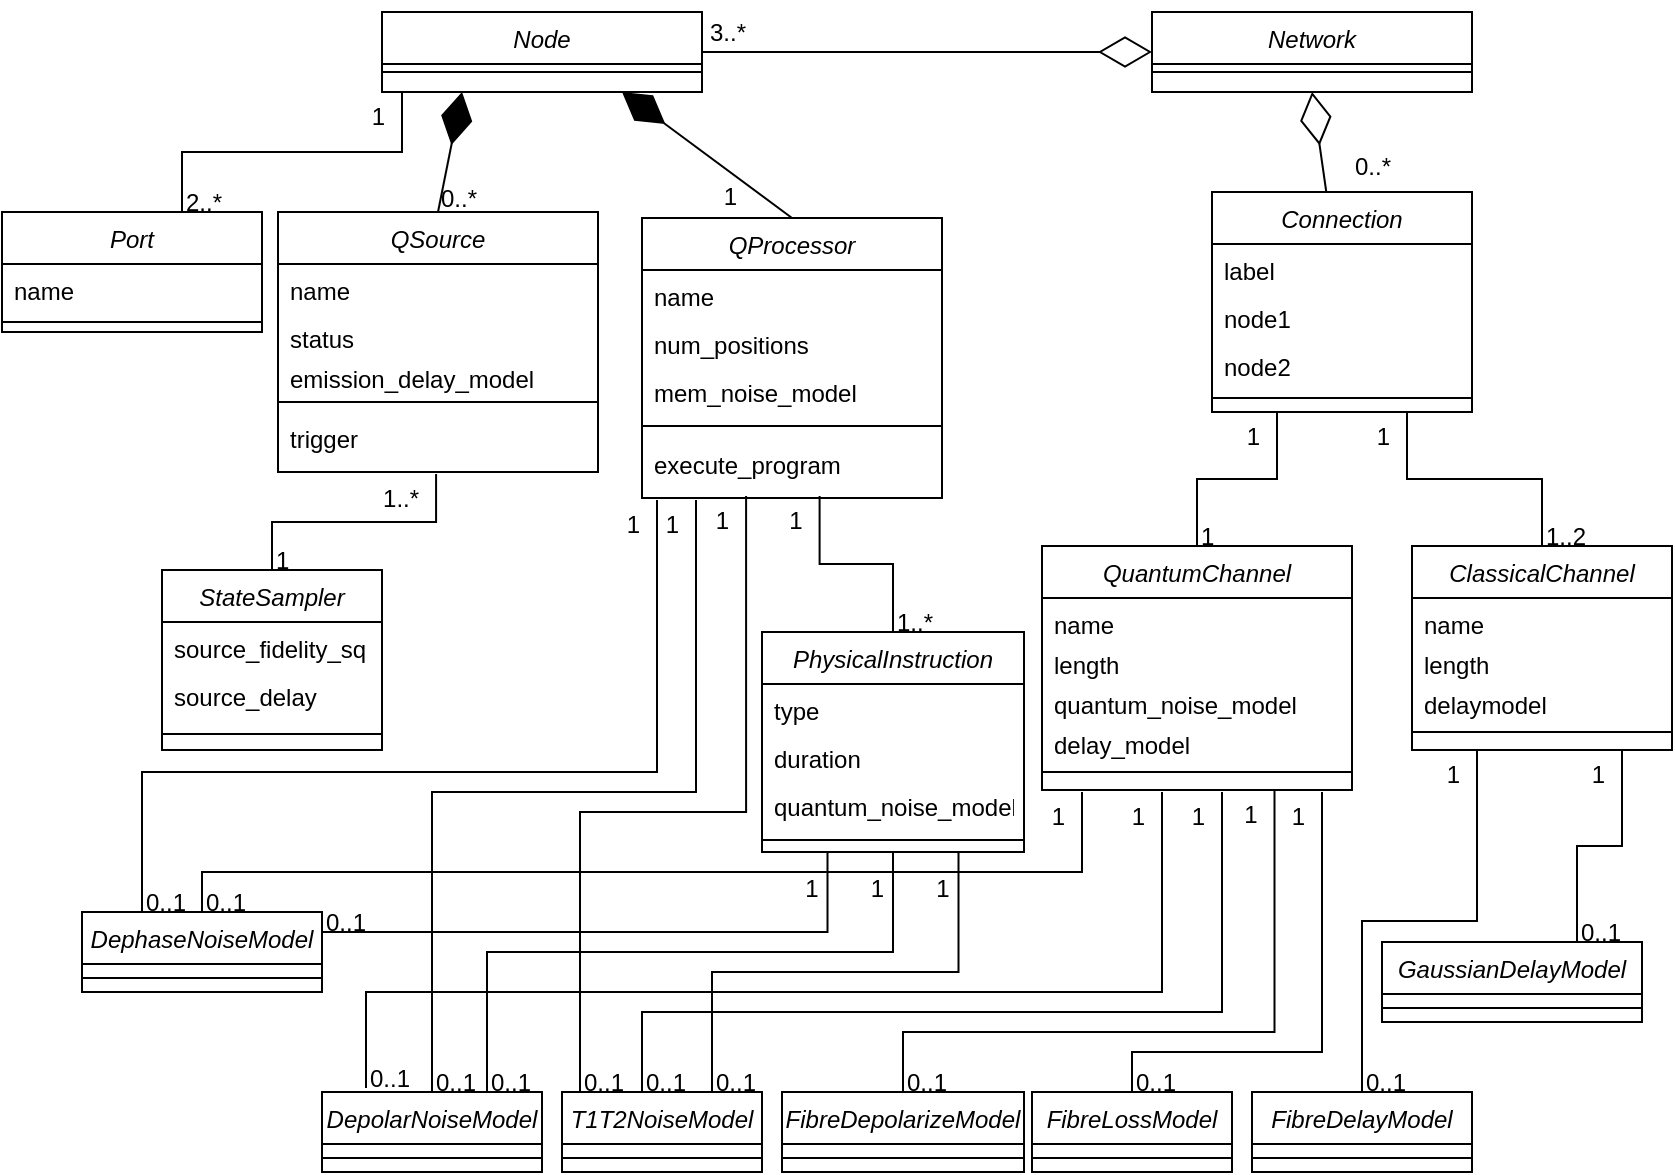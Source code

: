 <mxfile version="24.2.5" type="device">
  <diagram id="C5RBs43oDa-KdzZeNtuy" name="Page-1">
    <mxGraphModel dx="1605" dy="481" grid="1" gridSize="10" guides="1" tooltips="1" connect="1" arrows="1" fold="1" page="1" pageScale="1" pageWidth="827" pageHeight="1169" math="0" shadow="0">
      <root>
        <mxCell id="WIyWlLk6GJQsqaUBKTNV-0" />
        <mxCell id="WIyWlLk6GJQsqaUBKTNV-1" parent="WIyWlLk6GJQsqaUBKTNV-0" />
        <mxCell id="4UrJrqEXT7uLGCO6xylo-0" value="Network" style="swimlane;fontStyle=2;align=center;verticalAlign=top;childLayout=stackLayout;horizontal=1;startSize=26;horizontalStack=0;resizeParent=1;resizeLast=0;collapsible=1;marginBottom=0;rounded=0;shadow=0;strokeWidth=1;" parent="WIyWlLk6GJQsqaUBKTNV-1" vertex="1">
          <mxGeometry x="565" y="80" width="160" height="40" as="geometry">
            <mxRectangle x="230" y="140" width="160" height="26" as="alternateBounds" />
          </mxGeometry>
        </mxCell>
        <mxCell id="4UrJrqEXT7uLGCO6xylo-4" value="" style="line;html=1;strokeWidth=1;align=left;verticalAlign=middle;spacingTop=-1;spacingLeft=3;spacingRight=3;rotatable=0;labelPosition=right;points=[];portConstraint=eastwest;" parent="4UrJrqEXT7uLGCO6xylo-0" vertex="1">
          <mxGeometry y="26" width="160" height="8" as="geometry" />
        </mxCell>
        <mxCell id="4UrJrqEXT7uLGCO6xylo-6" value="Node" style="swimlane;fontStyle=2;align=center;verticalAlign=top;childLayout=stackLayout;horizontal=1;startSize=26;horizontalStack=0;resizeParent=1;resizeLast=0;collapsible=1;marginBottom=0;rounded=0;shadow=0;strokeWidth=1;" parent="WIyWlLk6GJQsqaUBKTNV-1" vertex="1">
          <mxGeometry x="180" y="80" width="160" height="40" as="geometry">
            <mxRectangle x="230" y="140" width="160" height="26" as="alternateBounds" />
          </mxGeometry>
        </mxCell>
        <mxCell id="4UrJrqEXT7uLGCO6xylo-7" value="" style="line;html=1;strokeWidth=1;align=left;verticalAlign=middle;spacingTop=-1;spacingLeft=3;spacingRight=3;rotatable=0;labelPosition=right;points=[];portConstraint=eastwest;" parent="4UrJrqEXT7uLGCO6xylo-6" vertex="1">
          <mxGeometry y="26" width="160" height="8" as="geometry" />
        </mxCell>
        <mxCell id="4UrJrqEXT7uLGCO6xylo-9" value="" style="endArrow=diamondThin;endFill=0;endSize=24;html=1;rounded=0;entryX=0;entryY=0.5;entryDx=0;entryDy=0;exitX=1;exitY=0.5;exitDx=0;exitDy=0;" parent="WIyWlLk6GJQsqaUBKTNV-1" source="4UrJrqEXT7uLGCO6xylo-6" target="4UrJrqEXT7uLGCO6xylo-0" edge="1">
          <mxGeometry width="160" relative="1" as="geometry">
            <mxPoint x="320" y="140" as="sourcePoint" />
            <mxPoint x="480" y="140" as="targetPoint" />
          </mxGeometry>
        </mxCell>
        <mxCell id="4UrJrqEXT7uLGCO6xylo-11" value="QSource" style="swimlane;fontStyle=2;align=center;verticalAlign=top;childLayout=stackLayout;horizontal=1;startSize=26;horizontalStack=0;resizeParent=1;resizeLast=0;collapsible=1;marginBottom=0;rounded=0;shadow=0;strokeWidth=1;" parent="WIyWlLk6GJQsqaUBKTNV-1" vertex="1">
          <mxGeometry x="128" y="180" width="160" height="130" as="geometry">
            <mxRectangle x="230" y="140" width="160" height="26" as="alternateBounds" />
          </mxGeometry>
        </mxCell>
        <mxCell id="4UrJrqEXT7uLGCO6xylo-45" value="name" style="text;align=left;verticalAlign=top;spacingLeft=4;spacingRight=4;overflow=hidden;rotatable=0;points=[[0,0.5],[1,0.5]];portConstraint=eastwest;" parent="4UrJrqEXT7uLGCO6xylo-11" vertex="1">
          <mxGeometry y="26" width="160" height="24" as="geometry" />
        </mxCell>
        <mxCell id="eK2f0mzsQCClxwwo3MAG-6" value="status" style="text;align=left;verticalAlign=top;spacingLeft=4;spacingRight=4;overflow=hidden;rotatable=0;points=[[0,0.5],[1,0.5]];portConstraint=eastwest;" vertex="1" parent="4UrJrqEXT7uLGCO6xylo-11">
          <mxGeometry y="50" width="160" height="20" as="geometry" />
        </mxCell>
        <mxCell id="eK2f0mzsQCClxwwo3MAG-5" value="emission_delay_model" style="text;align=left;verticalAlign=top;spacingLeft=4;spacingRight=4;overflow=hidden;rotatable=0;points=[[0,0.5],[1,0.5]];portConstraint=eastwest;" vertex="1" parent="4UrJrqEXT7uLGCO6xylo-11">
          <mxGeometry y="70" width="160" height="20" as="geometry" />
        </mxCell>
        <mxCell id="4UrJrqEXT7uLGCO6xylo-12" value="" style="line;html=1;strokeWidth=1;align=left;verticalAlign=middle;spacingTop=-1;spacingLeft=3;spacingRight=3;rotatable=0;labelPosition=right;points=[];portConstraint=eastwest;" parent="4UrJrqEXT7uLGCO6xylo-11" vertex="1">
          <mxGeometry y="90" width="160" height="10" as="geometry" />
        </mxCell>
        <mxCell id="eK2f0mzsQCClxwwo3MAG-7" value="trigger" style="text;align=left;verticalAlign=top;spacingLeft=4;spacingRight=4;overflow=hidden;rotatable=0;points=[[0,0.5],[1,0.5]];portConstraint=eastwest;" vertex="1" parent="4UrJrqEXT7uLGCO6xylo-11">
          <mxGeometry y="100" width="160" height="30" as="geometry" />
        </mxCell>
        <mxCell id="4UrJrqEXT7uLGCO6xylo-13" value="QProcessor" style="swimlane;fontStyle=2;align=center;verticalAlign=top;childLayout=stackLayout;horizontal=1;startSize=26;horizontalStack=0;resizeParent=1;resizeLast=0;collapsible=1;marginBottom=0;rounded=0;shadow=0;strokeWidth=1;" parent="WIyWlLk6GJQsqaUBKTNV-1" vertex="1">
          <mxGeometry x="310" y="183" width="150" height="140" as="geometry">
            <mxRectangle x="230" y="140" width="160" height="26" as="alternateBounds" />
          </mxGeometry>
        </mxCell>
        <mxCell id="4UrJrqEXT7uLGCO6xylo-17" value="name" style="text;align=left;verticalAlign=top;spacingLeft=4;spacingRight=4;overflow=hidden;rotatable=0;points=[[0,0.5],[1,0.5]];portConstraint=eastwest;" parent="4UrJrqEXT7uLGCO6xylo-13" vertex="1">
          <mxGeometry y="26" width="150" height="24" as="geometry" />
        </mxCell>
        <mxCell id="4UrJrqEXT7uLGCO6xylo-31" value="num_positions" style="text;align=left;verticalAlign=top;spacingLeft=4;spacingRight=4;overflow=hidden;rotatable=0;points=[[0,0.5],[1,0.5]];portConstraint=eastwest;" parent="4UrJrqEXT7uLGCO6xylo-13" vertex="1">
          <mxGeometry y="50" width="150" height="24" as="geometry" />
        </mxCell>
        <mxCell id="4UrJrqEXT7uLGCO6xylo-33" value="mem_noise_model" style="text;align=left;verticalAlign=top;spacingLeft=4;spacingRight=4;overflow=hidden;rotatable=0;points=[[0,0.5],[1,0.5]];portConstraint=eastwest;" parent="4UrJrqEXT7uLGCO6xylo-13" vertex="1">
          <mxGeometry y="74" width="150" height="24" as="geometry" />
        </mxCell>
        <mxCell id="4UrJrqEXT7uLGCO6xylo-14" value="" style="line;html=1;strokeWidth=1;align=left;verticalAlign=middle;spacingTop=-1;spacingLeft=3;spacingRight=3;rotatable=0;labelPosition=right;points=[];portConstraint=eastwest;" parent="4UrJrqEXT7uLGCO6xylo-13" vertex="1">
          <mxGeometry y="98" width="150" height="12" as="geometry" />
        </mxCell>
        <mxCell id="eK2f0mzsQCClxwwo3MAG-11" value="execute_program" style="text;align=left;verticalAlign=top;spacingLeft=4;spacingRight=4;overflow=hidden;rotatable=0;points=[[0,0.5],[1,0.5]];portConstraint=eastwest;" vertex="1" parent="4UrJrqEXT7uLGCO6xylo-13">
          <mxGeometry y="110" width="150" height="30" as="geometry" />
        </mxCell>
        <mxCell id="4UrJrqEXT7uLGCO6xylo-15" value="" style="endArrow=diamondThin;endFill=1;endSize=24;html=1;rounded=0;entryX=0.25;entryY=1;entryDx=0;entryDy=0;exitX=0.5;exitY=0;exitDx=0;exitDy=0;" parent="WIyWlLk6GJQsqaUBKTNV-1" source="4UrJrqEXT7uLGCO6xylo-11" target="4UrJrqEXT7uLGCO6xylo-6" edge="1">
          <mxGeometry width="160" relative="1" as="geometry">
            <mxPoint x="200" y="170" as="sourcePoint" />
            <mxPoint x="490" y="240" as="targetPoint" />
          </mxGeometry>
        </mxCell>
        <mxCell id="4UrJrqEXT7uLGCO6xylo-16" value="" style="endArrow=diamondThin;endFill=1;endSize=24;html=1;rounded=0;entryX=0.75;entryY=1;entryDx=0;entryDy=0;exitX=0.5;exitY=0;exitDx=0;exitDy=0;" parent="WIyWlLk6GJQsqaUBKTNV-1" source="4UrJrqEXT7uLGCO6xylo-13" target="4UrJrqEXT7uLGCO6xylo-6" edge="1">
          <mxGeometry width="160" relative="1" as="geometry">
            <mxPoint x="330" y="240" as="sourcePoint" />
            <mxPoint x="490" y="240" as="targetPoint" />
          </mxGeometry>
        </mxCell>
        <mxCell id="4UrJrqEXT7uLGCO6xylo-18" value="Connection" style="swimlane;fontStyle=2;align=center;verticalAlign=top;childLayout=stackLayout;horizontal=1;startSize=26;horizontalStack=0;resizeParent=1;resizeLast=0;collapsible=1;marginBottom=0;rounded=0;shadow=0;strokeWidth=1;" parent="WIyWlLk6GJQsqaUBKTNV-1" vertex="1">
          <mxGeometry x="595" y="170" width="130" height="110" as="geometry">
            <mxRectangle x="230" y="140" width="160" height="26" as="alternateBounds" />
          </mxGeometry>
        </mxCell>
        <mxCell id="eK2f0mzsQCClxwwo3MAG-25" value="label" style="text;align=left;verticalAlign=top;spacingLeft=4;spacingRight=4;overflow=hidden;rotatable=0;points=[[0,0.5],[1,0.5]];portConstraint=eastwest;" vertex="1" parent="4UrJrqEXT7uLGCO6xylo-18">
          <mxGeometry y="26" width="130" height="24" as="geometry" />
        </mxCell>
        <mxCell id="eK2f0mzsQCClxwwo3MAG-26" value="node1" style="text;align=left;verticalAlign=top;spacingLeft=4;spacingRight=4;overflow=hidden;rotatable=0;points=[[0,0.5],[1,0.5]];portConstraint=eastwest;" vertex="1" parent="4UrJrqEXT7uLGCO6xylo-18">
          <mxGeometry y="50" width="130" height="24" as="geometry" />
        </mxCell>
        <mxCell id="eK2f0mzsQCClxwwo3MAG-27" value="node2" style="text;align=left;verticalAlign=top;spacingLeft=4;spacingRight=4;overflow=hidden;rotatable=0;points=[[0,0.5],[1,0.5]];portConstraint=eastwest;" vertex="1" parent="4UrJrqEXT7uLGCO6xylo-18">
          <mxGeometry y="74" width="130" height="24" as="geometry" />
        </mxCell>
        <mxCell id="4UrJrqEXT7uLGCO6xylo-19" value="" style="line;html=1;strokeWidth=1;align=left;verticalAlign=middle;spacingTop=-1;spacingLeft=3;spacingRight=3;rotatable=0;labelPosition=right;points=[];portConstraint=eastwest;" parent="4UrJrqEXT7uLGCO6xylo-18" vertex="1">
          <mxGeometry y="98" width="130" height="10" as="geometry" />
        </mxCell>
        <mxCell id="4UrJrqEXT7uLGCO6xylo-22" value="" style="endArrow=diamondThin;endFill=0;endSize=24;html=1;rounded=0;entryX=0.5;entryY=1;entryDx=0;entryDy=0;" parent="WIyWlLk6GJQsqaUBKTNV-1" source="4UrJrqEXT7uLGCO6xylo-18" target="4UrJrqEXT7uLGCO6xylo-0" edge="1">
          <mxGeometry width="160" relative="1" as="geometry">
            <mxPoint x="425" y="240" as="sourcePoint" />
            <mxPoint x="635" y="120" as="targetPoint" />
          </mxGeometry>
        </mxCell>
        <mxCell id="4UrJrqEXT7uLGCO6xylo-23" value="ClassicalChannel" style="swimlane;fontStyle=2;align=center;verticalAlign=top;childLayout=stackLayout;horizontal=1;startSize=26;horizontalStack=0;resizeParent=1;resizeLast=0;collapsible=1;marginBottom=0;rounded=0;shadow=0;strokeWidth=1;" parent="WIyWlLk6GJQsqaUBKTNV-1" vertex="1">
          <mxGeometry x="695" y="347" width="130" height="102" as="geometry">
            <mxRectangle x="230" y="140" width="160" height="26" as="alternateBounds" />
          </mxGeometry>
        </mxCell>
        <mxCell id="eK2f0mzsQCClxwwo3MAG-30" value="name" style="text;align=left;verticalAlign=top;spacingLeft=4;spacingRight=4;overflow=hidden;rotatable=0;points=[[0,0.5],[1,0.5]];portConstraint=eastwest;" vertex="1" parent="4UrJrqEXT7uLGCO6xylo-23">
          <mxGeometry y="26" width="130" height="20" as="geometry" />
        </mxCell>
        <mxCell id="4UrJrqEXT7uLGCO6xylo-29" value="length" style="text;align=left;verticalAlign=top;spacingLeft=4;spacingRight=4;overflow=hidden;rotatable=0;points=[[0,0.5],[1,0.5]];portConstraint=eastwest;" parent="4UrJrqEXT7uLGCO6xylo-23" vertex="1">
          <mxGeometry y="46" width="130" height="20" as="geometry" />
        </mxCell>
        <mxCell id="eK2f0mzsQCClxwwo3MAG-31" value="delaymodel" style="text;align=left;verticalAlign=top;spacingLeft=4;spacingRight=4;overflow=hidden;rotatable=0;points=[[0,0.5],[1,0.5]];portConstraint=eastwest;" vertex="1" parent="4UrJrqEXT7uLGCO6xylo-23">
          <mxGeometry y="66" width="130" height="20" as="geometry" />
        </mxCell>
        <mxCell id="4UrJrqEXT7uLGCO6xylo-24" value="" style="line;html=1;strokeWidth=1;align=left;verticalAlign=middle;spacingTop=-1;spacingLeft=3;spacingRight=3;rotatable=0;labelPosition=right;points=[];portConstraint=eastwest;" parent="4UrJrqEXT7uLGCO6xylo-23" vertex="1">
          <mxGeometry y="86" width="130" height="14" as="geometry" />
        </mxCell>
        <mxCell id="4UrJrqEXT7uLGCO6xylo-35" value="QuantumChannel" style="swimlane;fontStyle=2;align=center;verticalAlign=top;childLayout=stackLayout;horizontal=1;startSize=26;horizontalStack=0;resizeParent=1;resizeLast=0;collapsible=1;marginBottom=0;rounded=0;shadow=0;strokeWidth=1;" parent="WIyWlLk6GJQsqaUBKTNV-1" vertex="1">
          <mxGeometry x="510" y="347" width="155" height="122" as="geometry">
            <mxRectangle x="230" y="140" width="160" height="26" as="alternateBounds" />
          </mxGeometry>
        </mxCell>
        <mxCell id="4UrJrqEXT7uLGCO6xylo-36" value="name" style="text;align=left;verticalAlign=top;spacingLeft=4;spacingRight=4;overflow=hidden;rotatable=0;points=[[0,0.5],[1,0.5]];portConstraint=eastwest;" parent="4UrJrqEXT7uLGCO6xylo-35" vertex="1">
          <mxGeometry y="26" width="155" height="20" as="geometry" />
        </mxCell>
        <mxCell id="4UrJrqEXT7uLGCO6xylo-38" value="length" style="text;align=left;verticalAlign=top;spacingLeft=4;spacingRight=4;overflow=hidden;rotatable=0;points=[[0,0.5],[1,0.5]];portConstraint=eastwest;" parent="4UrJrqEXT7uLGCO6xylo-35" vertex="1">
          <mxGeometry y="46" width="155" height="20" as="geometry" />
        </mxCell>
        <mxCell id="4UrJrqEXT7uLGCO6xylo-39" value="quantum_noise_model" style="text;align=left;verticalAlign=top;spacingLeft=4;spacingRight=4;overflow=hidden;rotatable=0;points=[[0,0.5],[1,0.5]];portConstraint=eastwest;" parent="4UrJrqEXT7uLGCO6xylo-35" vertex="1">
          <mxGeometry y="66" width="155" height="20" as="geometry" />
        </mxCell>
        <mxCell id="eK2f0mzsQCClxwwo3MAG-29" value="delay_model" style="text;align=left;verticalAlign=top;spacingLeft=4;spacingRight=4;overflow=hidden;rotatable=0;points=[[0,0.5],[1,0.5]];portConstraint=eastwest;" vertex="1" parent="4UrJrqEXT7uLGCO6xylo-35">
          <mxGeometry y="86" width="155" height="20" as="geometry" />
        </mxCell>
        <mxCell id="4UrJrqEXT7uLGCO6xylo-37" value="" style="line;html=1;strokeWidth=1;align=left;verticalAlign=middle;spacingTop=-1;spacingLeft=3;spacingRight=3;rotatable=0;labelPosition=right;points=[];portConstraint=eastwest;" parent="4UrJrqEXT7uLGCO6xylo-35" vertex="1">
          <mxGeometry y="106" width="155" height="14" as="geometry" />
        </mxCell>
        <mxCell id="4UrJrqEXT7uLGCO6xylo-40" value="" style="endArrow=none;shadow=0;strokeWidth=1;rounded=0;curved=0;endFill=0;edgeStyle=elbowEdgeStyle;elbow=vertical;exitX=0.5;exitY=0;exitDx=0;exitDy=0;entryX=0.25;entryY=1;entryDx=0;entryDy=0;" parent="WIyWlLk6GJQsqaUBKTNV-1" source="4UrJrqEXT7uLGCO6xylo-35" edge="1" target="4UrJrqEXT7uLGCO6xylo-18">
          <mxGeometry x="0.5" y="41" relative="1" as="geometry">
            <mxPoint x="475" y="272" as="sourcePoint" />
            <mxPoint x="612.5" y="280" as="targetPoint" />
            <mxPoint x="-40" y="32" as="offset" />
          </mxGeometry>
        </mxCell>
        <mxCell id="4UrJrqEXT7uLGCO6xylo-41" value="1" style="resizable=0;align=left;verticalAlign=bottom;labelBackgroundColor=none;fontSize=12;" parent="4UrJrqEXT7uLGCO6xylo-40" connectable="0" vertex="1">
          <mxGeometry x="-1" relative="1" as="geometry">
            <mxPoint y="4" as="offset" />
          </mxGeometry>
        </mxCell>
        <mxCell id="4UrJrqEXT7uLGCO6xylo-42" value="1" style="resizable=0;align=right;verticalAlign=bottom;labelBackgroundColor=none;fontSize=12;" parent="4UrJrqEXT7uLGCO6xylo-40" connectable="0" vertex="1">
          <mxGeometry x="1" relative="1" as="geometry">
            <mxPoint x="-7" y="21" as="offset" />
          </mxGeometry>
        </mxCell>
        <mxCell id="4UrJrqEXT7uLGCO6xylo-46" value="" style="endArrow=none;shadow=0;strokeWidth=1;rounded=0;curved=0;endFill=0;edgeStyle=elbowEdgeStyle;elbow=vertical;exitX=0.5;exitY=0;exitDx=0;exitDy=0;entryX=0.75;entryY=1;entryDx=0;entryDy=0;" parent="WIyWlLk6GJQsqaUBKTNV-1" source="4UrJrqEXT7uLGCO6xylo-23" target="4UrJrqEXT7uLGCO6xylo-18" edge="1">
          <mxGeometry x="0.5" y="41" relative="1" as="geometry">
            <mxPoint x="598" y="357" as="sourcePoint" />
            <mxPoint x="677.5" y="280" as="targetPoint" />
            <mxPoint x="-40" y="32" as="offset" />
          </mxGeometry>
        </mxCell>
        <mxCell id="4UrJrqEXT7uLGCO6xylo-47" value="1..2" style="resizable=0;align=left;verticalAlign=bottom;labelBackgroundColor=none;fontSize=12;" parent="4UrJrqEXT7uLGCO6xylo-46" connectable="0" vertex="1">
          <mxGeometry x="-1" relative="1" as="geometry">
            <mxPoint y="4" as="offset" />
          </mxGeometry>
        </mxCell>
        <mxCell id="4UrJrqEXT7uLGCO6xylo-48" value="1" style="resizable=0;align=right;verticalAlign=bottom;labelBackgroundColor=none;fontSize=12;" parent="4UrJrqEXT7uLGCO6xylo-46" connectable="0" vertex="1">
          <mxGeometry x="1" relative="1" as="geometry">
            <mxPoint x="-7" y="21" as="offset" />
          </mxGeometry>
        </mxCell>
        <mxCell id="4UrJrqEXT7uLGCO6xylo-51" value="0..*" style="resizable=0;align=left;verticalAlign=bottom;labelBackgroundColor=none;fontSize=12;" parent="WIyWlLk6GJQsqaUBKTNV-1" connectable="0" vertex="1">
          <mxGeometry x="668.5" y="158" as="geometry">
            <mxPoint x="-4" y="8" as="offset" />
          </mxGeometry>
        </mxCell>
        <mxCell id="4UrJrqEXT7uLGCO6xylo-52" value="1" style="resizable=0;align=right;verticalAlign=bottom;labelBackgroundColor=none;fontSize=12;" parent="WIyWlLk6GJQsqaUBKTNV-1" connectable="0" vertex="1">
          <mxGeometry x="338" y="183" as="geometry">
            <mxPoint x="21" y="-2" as="offset" />
          </mxGeometry>
        </mxCell>
        <mxCell id="4UrJrqEXT7uLGCO6xylo-53" value="0..*" style="resizable=0;align=right;verticalAlign=bottom;labelBackgroundColor=none;fontSize=12;" parent="WIyWlLk6GJQsqaUBKTNV-1" connectable="0" vertex="1">
          <mxGeometry x="208" y="184" as="geometry">
            <mxPoint x="21" y="-2" as="offset" />
          </mxGeometry>
        </mxCell>
        <mxCell id="4UrJrqEXT7uLGCO6xylo-54" value="Port" style="swimlane;fontStyle=2;align=center;verticalAlign=top;childLayout=stackLayout;horizontal=1;startSize=26;horizontalStack=0;resizeParent=1;resizeLast=0;collapsible=1;marginBottom=0;rounded=0;shadow=0;strokeWidth=1;" parent="WIyWlLk6GJQsqaUBKTNV-1" vertex="1">
          <mxGeometry x="-10" y="180" width="130" height="60" as="geometry">
            <mxRectangle x="230" y="140" width="160" height="26" as="alternateBounds" />
          </mxGeometry>
        </mxCell>
        <mxCell id="eK2f0mzsQCClxwwo3MAG-24" value="name" style="text;align=left;verticalAlign=top;spacingLeft=4;spacingRight=4;overflow=hidden;rotatable=0;points=[[0,0.5],[1,0.5]];portConstraint=eastwest;" vertex="1" parent="4UrJrqEXT7uLGCO6xylo-54">
          <mxGeometry y="26" width="130" height="24" as="geometry" />
        </mxCell>
        <mxCell id="4UrJrqEXT7uLGCO6xylo-55" value="" style="line;html=1;strokeWidth=1;align=left;verticalAlign=middle;spacingTop=-1;spacingLeft=3;spacingRight=3;rotatable=0;labelPosition=right;points=[];portConstraint=eastwest;" parent="4UrJrqEXT7uLGCO6xylo-54" vertex="1">
          <mxGeometry y="50" width="130" height="10" as="geometry" />
        </mxCell>
        <mxCell id="4UrJrqEXT7uLGCO6xylo-57" value="" style="endArrow=none;shadow=0;strokeWidth=1;rounded=0;curved=0;endFill=0;edgeStyle=elbowEdgeStyle;elbow=vertical;exitX=0.5;exitY=0;exitDx=0;exitDy=0;" parent="WIyWlLk6GJQsqaUBKTNV-1" edge="1">
          <mxGeometry x="0.5" y="41" relative="1" as="geometry">
            <mxPoint x="80" y="180" as="sourcePoint" />
            <mxPoint x="190" y="120" as="targetPoint" />
            <mxPoint x="-40" y="32" as="offset" />
          </mxGeometry>
        </mxCell>
        <mxCell id="4UrJrqEXT7uLGCO6xylo-58" value="2..*" style="resizable=0;align=left;verticalAlign=bottom;labelBackgroundColor=none;fontSize=12;" parent="4UrJrqEXT7uLGCO6xylo-57" connectable="0" vertex="1">
          <mxGeometry x="-1" relative="1" as="geometry">
            <mxPoint y="4" as="offset" />
          </mxGeometry>
        </mxCell>
        <mxCell id="4UrJrqEXT7uLGCO6xylo-59" value="1" style="resizable=0;align=right;verticalAlign=bottom;labelBackgroundColor=none;fontSize=12;" parent="4UrJrqEXT7uLGCO6xylo-57" connectable="0" vertex="1">
          <mxGeometry x="1" relative="1" as="geometry">
            <mxPoint x="-7" y="21" as="offset" />
          </mxGeometry>
        </mxCell>
        <mxCell id="eK2f0mzsQCClxwwo3MAG-1" value="StateSampler" style="swimlane;fontStyle=2;align=center;verticalAlign=top;childLayout=stackLayout;horizontal=1;startSize=26;horizontalStack=0;resizeParent=1;resizeLast=0;collapsible=1;marginBottom=0;rounded=0;shadow=0;strokeWidth=1;" vertex="1" parent="WIyWlLk6GJQsqaUBKTNV-1">
          <mxGeometry x="70" y="359" width="110" height="90" as="geometry">
            <mxRectangle x="230" y="140" width="160" height="26" as="alternateBounds" />
          </mxGeometry>
        </mxCell>
        <mxCell id="eK2f0mzsQCClxwwo3MAG-2" value="source_fidelity_sq" style="text;align=left;verticalAlign=top;spacingLeft=4;spacingRight=4;overflow=hidden;rotatable=0;points=[[0,0.5],[1,0.5]];portConstraint=eastwest;" vertex="1" parent="eK2f0mzsQCClxwwo3MAG-1">
          <mxGeometry y="26" width="110" height="24" as="geometry" />
        </mxCell>
        <mxCell id="eK2f0mzsQCClxwwo3MAG-3" value="source_delay" style="text;align=left;verticalAlign=top;spacingLeft=4;spacingRight=4;overflow=hidden;rotatable=0;points=[[0,0.5],[1,0.5]];portConstraint=eastwest;" vertex="1" parent="eK2f0mzsQCClxwwo3MAG-1">
          <mxGeometry y="50" width="110" height="24" as="geometry" />
        </mxCell>
        <mxCell id="eK2f0mzsQCClxwwo3MAG-4" value="" style="line;html=1;strokeWidth=1;align=left;verticalAlign=middle;spacingTop=-1;spacingLeft=3;spacingRight=3;rotatable=0;labelPosition=right;points=[];portConstraint=eastwest;" vertex="1" parent="eK2f0mzsQCClxwwo3MAG-1">
          <mxGeometry y="74" width="110" height="16" as="geometry" />
        </mxCell>
        <mxCell id="eK2f0mzsQCClxwwo3MAG-8" value="" style="endArrow=none;shadow=0;strokeWidth=1;rounded=0;curved=0;endFill=0;edgeStyle=elbowEdgeStyle;elbow=vertical;exitX=0.5;exitY=0;exitDx=0;exitDy=0;entryX=0.494;entryY=1.033;entryDx=0;entryDy=0;entryPerimeter=0;" edge="1" parent="WIyWlLk6GJQsqaUBKTNV-1" source="eK2f0mzsQCClxwwo3MAG-1" target="eK2f0mzsQCClxwwo3MAG-7">
          <mxGeometry x="0.5" y="41" relative="1" as="geometry">
            <mxPoint x="90" y="190" as="sourcePoint" />
            <mxPoint x="200" y="130" as="targetPoint" />
            <mxPoint x="-40" y="32" as="offset" />
          </mxGeometry>
        </mxCell>
        <mxCell id="eK2f0mzsQCClxwwo3MAG-9" value="1" style="resizable=0;align=left;verticalAlign=bottom;labelBackgroundColor=none;fontSize=12;" connectable="0" vertex="1" parent="eK2f0mzsQCClxwwo3MAG-8">
          <mxGeometry x="-1" relative="1" as="geometry">
            <mxPoint y="4" as="offset" />
          </mxGeometry>
        </mxCell>
        <mxCell id="eK2f0mzsQCClxwwo3MAG-10" value="1..*" style="resizable=0;align=right;verticalAlign=bottom;labelBackgroundColor=none;fontSize=12;" connectable="0" vertex="1" parent="eK2f0mzsQCClxwwo3MAG-8">
          <mxGeometry x="1" relative="1" as="geometry">
            <mxPoint x="-7" y="21" as="offset" />
          </mxGeometry>
        </mxCell>
        <mxCell id="eK2f0mzsQCClxwwo3MAG-12" value="PhysicalInstruction" style="swimlane;fontStyle=2;align=center;verticalAlign=top;childLayout=stackLayout;horizontal=1;startSize=26;horizontalStack=0;resizeParent=1;resizeLast=0;collapsible=1;marginBottom=0;rounded=0;shadow=0;strokeWidth=1;" vertex="1" parent="WIyWlLk6GJQsqaUBKTNV-1">
          <mxGeometry x="370" y="390" width="131" height="110" as="geometry">
            <mxRectangle x="230" y="140" width="160" height="26" as="alternateBounds" />
          </mxGeometry>
        </mxCell>
        <mxCell id="eK2f0mzsQCClxwwo3MAG-13" value="type" style="text;align=left;verticalAlign=top;spacingLeft=4;spacingRight=4;overflow=hidden;rotatable=0;points=[[0,0.5],[1,0.5]];portConstraint=eastwest;" vertex="1" parent="eK2f0mzsQCClxwwo3MAG-12">
          <mxGeometry y="26" width="131" height="24" as="geometry" />
        </mxCell>
        <mxCell id="eK2f0mzsQCClxwwo3MAG-14" value="duration" style="text;align=left;verticalAlign=top;spacingLeft=4;spacingRight=4;overflow=hidden;rotatable=0;points=[[0,0.5],[1,0.5]];portConstraint=eastwest;" vertex="1" parent="eK2f0mzsQCClxwwo3MAG-12">
          <mxGeometry y="50" width="131" height="24" as="geometry" />
        </mxCell>
        <mxCell id="eK2f0mzsQCClxwwo3MAG-20" value="quantum_noise_model" style="text;align=left;verticalAlign=top;spacingLeft=4;spacingRight=4;overflow=hidden;rotatable=0;points=[[0,0.5],[1,0.5]];portConstraint=eastwest;" vertex="1" parent="eK2f0mzsQCClxwwo3MAG-12">
          <mxGeometry y="74" width="131" height="24" as="geometry" />
        </mxCell>
        <mxCell id="eK2f0mzsQCClxwwo3MAG-15" value="" style="line;html=1;strokeWidth=1;align=left;verticalAlign=middle;spacingTop=-1;spacingLeft=3;spacingRight=3;rotatable=0;labelPosition=right;points=[];portConstraint=eastwest;" vertex="1" parent="eK2f0mzsQCClxwwo3MAG-12">
          <mxGeometry y="98" width="131" height="12" as="geometry" />
        </mxCell>
        <mxCell id="eK2f0mzsQCClxwwo3MAG-21" value="" style="endArrow=none;shadow=0;strokeWidth=1;rounded=0;curved=0;endFill=0;edgeStyle=elbowEdgeStyle;elbow=vertical;exitX=0.5;exitY=0;exitDx=0;exitDy=0;entryX=0.592;entryY=0.967;entryDx=0;entryDy=0;entryPerimeter=0;" edge="1" parent="WIyWlLk6GJQsqaUBKTNV-1" source="eK2f0mzsQCClxwwo3MAG-12" target="eK2f0mzsQCClxwwo3MAG-11">
          <mxGeometry x="0.5" y="41" relative="1" as="geometry">
            <mxPoint x="421" y="360" as="sourcePoint" />
            <mxPoint x="421" y="321" as="targetPoint" />
            <mxPoint x="-40" y="32" as="offset" />
          </mxGeometry>
        </mxCell>
        <mxCell id="eK2f0mzsQCClxwwo3MAG-22" value="1..*" style="resizable=0;align=left;verticalAlign=bottom;labelBackgroundColor=none;fontSize=12;" connectable="0" vertex="1" parent="eK2f0mzsQCClxwwo3MAG-21">
          <mxGeometry x="-1" relative="1" as="geometry">
            <mxPoint y="4" as="offset" />
          </mxGeometry>
        </mxCell>
        <mxCell id="eK2f0mzsQCClxwwo3MAG-23" value="1" style="resizable=0;align=right;verticalAlign=bottom;labelBackgroundColor=none;fontSize=12;" connectable="0" vertex="1" parent="eK2f0mzsQCClxwwo3MAG-21">
          <mxGeometry x="1" relative="1" as="geometry">
            <mxPoint x="-7" y="21" as="offset" />
          </mxGeometry>
        </mxCell>
        <mxCell id="eK2f0mzsQCClxwwo3MAG-32" value="FibreDelayModel" style="swimlane;fontStyle=2;align=center;verticalAlign=top;childLayout=stackLayout;horizontal=1;startSize=26;horizontalStack=0;resizeParent=1;resizeLast=0;collapsible=1;marginBottom=0;rounded=0;shadow=0;strokeWidth=1;" vertex="1" parent="WIyWlLk6GJQsqaUBKTNV-1">
          <mxGeometry x="615" y="620" width="110" height="40" as="geometry">
            <mxRectangle x="230" y="140" width="160" height="26" as="alternateBounds" />
          </mxGeometry>
        </mxCell>
        <mxCell id="eK2f0mzsQCClxwwo3MAG-36" value="" style="line;html=1;strokeWidth=1;align=left;verticalAlign=middle;spacingTop=-1;spacingLeft=3;spacingRight=3;rotatable=0;labelPosition=right;points=[];portConstraint=eastwest;" vertex="1" parent="eK2f0mzsQCClxwwo3MAG-32">
          <mxGeometry y="26" width="110" height="14" as="geometry" />
        </mxCell>
        <mxCell id="eK2f0mzsQCClxwwo3MAG-37" value="GaussianDelayModel" style="swimlane;fontStyle=2;align=center;verticalAlign=top;childLayout=stackLayout;horizontal=1;startSize=26;horizontalStack=0;resizeParent=1;resizeLast=0;collapsible=1;marginBottom=0;rounded=0;shadow=0;strokeWidth=1;" vertex="1" parent="WIyWlLk6GJQsqaUBKTNV-1">
          <mxGeometry x="680" y="545" width="130" height="40" as="geometry">
            <mxRectangle x="230" y="140" width="160" height="26" as="alternateBounds" />
          </mxGeometry>
        </mxCell>
        <mxCell id="eK2f0mzsQCClxwwo3MAG-38" value="" style="line;html=1;strokeWidth=1;align=left;verticalAlign=middle;spacingTop=-1;spacingLeft=3;spacingRight=3;rotatable=0;labelPosition=right;points=[];portConstraint=eastwest;" vertex="1" parent="eK2f0mzsQCClxwwo3MAG-37">
          <mxGeometry y="26" width="130" height="14" as="geometry" />
        </mxCell>
        <mxCell id="eK2f0mzsQCClxwwo3MAG-42" value="" style="endArrow=none;shadow=0;strokeWidth=1;rounded=0;curved=0;endFill=0;edgeStyle=elbowEdgeStyle;elbow=vertical;exitX=0.75;exitY=0;exitDx=0;exitDy=0;entryX=0.75;entryY=1;entryDx=0;entryDy=0;" edge="1" parent="WIyWlLk6GJQsqaUBKTNV-1" source="eK2f0mzsQCClxwwo3MAG-37">
          <mxGeometry x="0.5" y="41" relative="1" as="geometry">
            <mxPoint x="882.5" y="516" as="sourcePoint" />
            <mxPoint x="800" y="449" as="targetPoint" />
            <mxPoint x="-40" y="32" as="offset" />
          </mxGeometry>
        </mxCell>
        <mxCell id="eK2f0mzsQCClxwwo3MAG-43" value="0..1" style="resizable=0;align=left;verticalAlign=bottom;labelBackgroundColor=none;fontSize=12;" connectable="0" vertex="1" parent="eK2f0mzsQCClxwwo3MAG-42">
          <mxGeometry x="-1" relative="1" as="geometry">
            <mxPoint y="4" as="offset" />
          </mxGeometry>
        </mxCell>
        <mxCell id="eK2f0mzsQCClxwwo3MAG-44" value="1" style="resizable=0;align=right;verticalAlign=bottom;labelBackgroundColor=none;fontSize=12;" connectable="0" vertex="1" parent="eK2f0mzsQCClxwwo3MAG-42">
          <mxGeometry x="1" relative="1" as="geometry">
            <mxPoint x="-7" y="21" as="offset" />
          </mxGeometry>
        </mxCell>
        <mxCell id="eK2f0mzsQCClxwwo3MAG-45" value="" style="endArrow=none;shadow=0;strokeWidth=1;rounded=0;curved=0;endFill=0;edgeStyle=elbowEdgeStyle;elbow=vertical;exitX=0.5;exitY=0;exitDx=0;exitDy=0;entryX=0.25;entryY=1;entryDx=0;entryDy=0;" edge="1" parent="WIyWlLk6GJQsqaUBKTNV-1" source="eK2f0mzsQCClxwwo3MAG-32" target="4UrJrqEXT7uLGCO6xylo-23">
          <mxGeometry x="0.5" y="41" relative="1" as="geometry">
            <mxPoint x="788" y="555" as="sourcePoint" />
            <mxPoint x="810" y="459" as="targetPoint" />
            <mxPoint x="-40" y="32" as="offset" />
          </mxGeometry>
        </mxCell>
        <mxCell id="eK2f0mzsQCClxwwo3MAG-46" value="0..1" style="resizable=0;align=left;verticalAlign=bottom;labelBackgroundColor=none;fontSize=12;" connectable="0" vertex="1" parent="eK2f0mzsQCClxwwo3MAG-45">
          <mxGeometry x="-1" relative="1" as="geometry">
            <mxPoint y="4" as="offset" />
          </mxGeometry>
        </mxCell>
        <mxCell id="eK2f0mzsQCClxwwo3MAG-47" value="1" style="resizable=0;align=right;verticalAlign=bottom;labelBackgroundColor=none;fontSize=12;" connectable="0" vertex="1" parent="eK2f0mzsQCClxwwo3MAG-45">
          <mxGeometry x="1" relative="1" as="geometry">
            <mxPoint x="-7" y="21" as="offset" />
          </mxGeometry>
        </mxCell>
        <mxCell id="eK2f0mzsQCClxwwo3MAG-48" value="DepolarNoiseModel" style="swimlane;fontStyle=2;align=center;verticalAlign=top;childLayout=stackLayout;horizontal=1;startSize=26;horizontalStack=0;resizeParent=1;resizeLast=0;collapsible=1;marginBottom=0;rounded=0;shadow=0;strokeWidth=1;" vertex="1" parent="WIyWlLk6GJQsqaUBKTNV-1">
          <mxGeometry x="150" y="620" width="110" height="40" as="geometry">
            <mxRectangle x="230" y="140" width="160" height="26" as="alternateBounds" />
          </mxGeometry>
        </mxCell>
        <mxCell id="eK2f0mzsQCClxwwo3MAG-49" value="" style="line;html=1;strokeWidth=1;align=left;verticalAlign=middle;spacingTop=-1;spacingLeft=3;spacingRight=3;rotatable=0;labelPosition=right;points=[];portConstraint=eastwest;" vertex="1" parent="eK2f0mzsQCClxwwo3MAG-48">
          <mxGeometry y="26" width="110" height="14" as="geometry" />
        </mxCell>
        <mxCell id="eK2f0mzsQCClxwwo3MAG-50" value="FibreDepolarizeModel" style="swimlane;fontStyle=2;align=center;verticalAlign=top;childLayout=stackLayout;horizontal=1;startSize=26;horizontalStack=0;resizeParent=1;resizeLast=0;collapsible=1;marginBottom=0;rounded=0;shadow=0;strokeWidth=1;" vertex="1" parent="WIyWlLk6GJQsqaUBKTNV-1">
          <mxGeometry x="380" y="620" width="121" height="40" as="geometry">
            <mxRectangle x="230" y="140" width="160" height="26" as="alternateBounds" />
          </mxGeometry>
        </mxCell>
        <mxCell id="eK2f0mzsQCClxwwo3MAG-51" value="" style="line;html=1;strokeWidth=1;align=left;verticalAlign=middle;spacingTop=-1;spacingLeft=3;spacingRight=3;rotatable=0;labelPosition=right;points=[];portConstraint=eastwest;" vertex="1" parent="eK2f0mzsQCClxwwo3MAG-50">
          <mxGeometry y="26" width="121" height="14" as="geometry" />
        </mxCell>
        <mxCell id="eK2f0mzsQCClxwwo3MAG-52" value="DephaseNoiseModel" style="swimlane;fontStyle=2;align=center;verticalAlign=top;childLayout=stackLayout;horizontal=1;startSize=26;horizontalStack=0;resizeParent=1;resizeLast=0;collapsible=1;marginBottom=0;rounded=0;shadow=0;strokeWidth=1;" vertex="1" parent="WIyWlLk6GJQsqaUBKTNV-1">
          <mxGeometry x="30" y="530" width="120" height="40" as="geometry">
            <mxRectangle x="230" y="140" width="160" height="26" as="alternateBounds" />
          </mxGeometry>
        </mxCell>
        <mxCell id="eK2f0mzsQCClxwwo3MAG-53" value="" style="line;html=1;strokeWidth=1;align=left;verticalAlign=middle;spacingTop=-1;spacingLeft=3;spacingRight=3;rotatable=0;labelPosition=right;points=[];portConstraint=eastwest;" vertex="1" parent="eK2f0mzsQCClxwwo3MAG-52">
          <mxGeometry y="26" width="120" height="14" as="geometry" />
        </mxCell>
        <mxCell id="eK2f0mzsQCClxwwo3MAG-54" value="FibreLossModel" style="swimlane;fontStyle=2;align=center;verticalAlign=top;childLayout=stackLayout;horizontal=1;startSize=26;horizontalStack=0;resizeParent=1;resizeLast=0;collapsible=1;marginBottom=0;rounded=0;shadow=0;strokeWidth=1;" vertex="1" parent="WIyWlLk6GJQsqaUBKTNV-1">
          <mxGeometry x="505" y="620" width="100" height="40" as="geometry">
            <mxRectangle x="230" y="140" width="160" height="26" as="alternateBounds" />
          </mxGeometry>
        </mxCell>
        <mxCell id="eK2f0mzsQCClxwwo3MAG-55" value="" style="line;html=1;strokeWidth=1;align=left;verticalAlign=middle;spacingTop=-1;spacingLeft=3;spacingRight=3;rotatable=0;labelPosition=right;points=[];portConstraint=eastwest;" vertex="1" parent="eK2f0mzsQCClxwwo3MAG-54">
          <mxGeometry y="26" width="100" height="14" as="geometry" />
        </mxCell>
        <mxCell id="eK2f0mzsQCClxwwo3MAG-56" value="T1T2NoiseModel" style="swimlane;fontStyle=2;align=center;verticalAlign=top;childLayout=stackLayout;horizontal=1;startSize=26;horizontalStack=0;resizeParent=1;resizeLast=0;collapsible=1;marginBottom=0;rounded=0;shadow=0;strokeWidth=1;" vertex="1" parent="WIyWlLk6GJQsqaUBKTNV-1">
          <mxGeometry x="270" y="620" width="100" height="40" as="geometry">
            <mxRectangle x="230" y="140" width="160" height="26" as="alternateBounds" />
          </mxGeometry>
        </mxCell>
        <mxCell id="eK2f0mzsQCClxwwo3MAG-57" value="" style="line;html=1;strokeWidth=1;align=left;verticalAlign=middle;spacingTop=-1;spacingLeft=3;spacingRight=3;rotatable=0;labelPosition=right;points=[];portConstraint=eastwest;" vertex="1" parent="eK2f0mzsQCClxwwo3MAG-56">
          <mxGeometry y="26" width="100" height="14" as="geometry" />
        </mxCell>
        <mxCell id="eK2f0mzsQCClxwwo3MAG-59" value="" style="endArrow=none;shadow=0;strokeWidth=1;rounded=0;curved=0;endFill=0;edgeStyle=elbowEdgeStyle;elbow=vertical;exitX=0.5;exitY=0;exitDx=0;exitDy=0;" edge="1" parent="WIyWlLk6GJQsqaUBKTNV-1" source="eK2f0mzsQCClxwwo3MAG-54">
          <mxGeometry x="0.5" y="41" relative="1" as="geometry">
            <mxPoint x="440" y="585" as="sourcePoint" />
            <mxPoint x="650" y="470" as="targetPoint" />
            <mxPoint x="-40" y="32" as="offset" />
            <Array as="points">
              <mxPoint x="600" y="600" />
            </Array>
          </mxGeometry>
        </mxCell>
        <mxCell id="eK2f0mzsQCClxwwo3MAG-60" value="0..1" style="resizable=0;align=left;verticalAlign=bottom;labelBackgroundColor=none;fontSize=12;" connectable="0" vertex="1" parent="eK2f0mzsQCClxwwo3MAG-59">
          <mxGeometry x="-1" relative="1" as="geometry">
            <mxPoint y="4" as="offset" />
          </mxGeometry>
        </mxCell>
        <mxCell id="eK2f0mzsQCClxwwo3MAG-61" value="1" style="resizable=0;align=right;verticalAlign=bottom;labelBackgroundColor=none;fontSize=12;" connectable="0" vertex="1" parent="eK2f0mzsQCClxwwo3MAG-59">
          <mxGeometry x="1" relative="1" as="geometry">
            <mxPoint x="-7" y="21" as="offset" />
          </mxGeometry>
        </mxCell>
        <mxCell id="eK2f0mzsQCClxwwo3MAG-62" value="" style="endArrow=none;shadow=0;strokeWidth=1;rounded=0;curved=0;endFill=0;edgeStyle=elbowEdgeStyle;elbow=vertical;exitX=0.5;exitY=0;exitDx=0;exitDy=0;entryX=0.75;entryY=1;entryDx=0;entryDy=0;" edge="1" parent="WIyWlLk6GJQsqaUBKTNV-1" source="eK2f0mzsQCClxwwo3MAG-50" target="4UrJrqEXT7uLGCO6xylo-35">
          <mxGeometry x="0.5" y="41" relative="1" as="geometry">
            <mxPoint x="480" y="600" as="sourcePoint" />
            <mxPoint x="558" y="469" as="targetPoint" />
            <mxPoint x="-40" y="32" as="offset" />
            <Array as="points">
              <mxPoint x="540" y="590" />
            </Array>
          </mxGeometry>
        </mxCell>
        <mxCell id="eK2f0mzsQCClxwwo3MAG-63" value="0..1" style="resizable=0;align=left;verticalAlign=bottom;labelBackgroundColor=none;fontSize=12;" connectable="0" vertex="1" parent="eK2f0mzsQCClxwwo3MAG-62">
          <mxGeometry x="-1" relative="1" as="geometry">
            <mxPoint y="4" as="offset" />
          </mxGeometry>
        </mxCell>
        <mxCell id="eK2f0mzsQCClxwwo3MAG-64" value="1" style="resizable=0;align=right;verticalAlign=bottom;labelBackgroundColor=none;fontSize=12;" connectable="0" vertex="1" parent="eK2f0mzsQCClxwwo3MAG-62">
          <mxGeometry x="1" relative="1" as="geometry">
            <mxPoint x="-7" y="21" as="offset" />
          </mxGeometry>
        </mxCell>
        <mxCell id="eK2f0mzsQCClxwwo3MAG-66" value="" style="endArrow=none;shadow=0;strokeWidth=1;rounded=0;curved=0;endFill=0;edgeStyle=elbowEdgeStyle;elbow=vertical;" edge="1" parent="WIyWlLk6GJQsqaUBKTNV-1">
          <mxGeometry x="0.5" y="41" relative="1" as="geometry">
            <mxPoint x="310" y="620" as="sourcePoint" />
            <mxPoint x="600" y="470" as="targetPoint" />
            <mxPoint x="-40" y="32" as="offset" />
            <Array as="points">
              <mxPoint x="470" y="580" />
            </Array>
          </mxGeometry>
        </mxCell>
        <mxCell id="eK2f0mzsQCClxwwo3MAG-67" value="0..1" style="resizable=0;align=left;verticalAlign=bottom;labelBackgroundColor=none;fontSize=12;" connectable="0" vertex="1" parent="eK2f0mzsQCClxwwo3MAG-66">
          <mxGeometry x="-1" relative="1" as="geometry">
            <mxPoint y="4" as="offset" />
          </mxGeometry>
        </mxCell>
        <mxCell id="eK2f0mzsQCClxwwo3MAG-68" value="1" style="resizable=0;align=right;verticalAlign=bottom;labelBackgroundColor=none;fontSize=12;" connectable="0" vertex="1" parent="eK2f0mzsQCClxwwo3MAG-66">
          <mxGeometry x="1" relative="1" as="geometry">
            <mxPoint x="-7" y="21" as="offset" />
          </mxGeometry>
        </mxCell>
        <mxCell id="eK2f0mzsQCClxwwo3MAG-69" value="" style="endArrow=none;shadow=0;strokeWidth=1;rounded=0;curved=0;endFill=0;edgeStyle=elbowEdgeStyle;elbow=vertical;exitX=0.2;exitY=-0.05;exitDx=0;exitDy=0;exitPerimeter=0;" edge="1" parent="WIyWlLk6GJQsqaUBKTNV-1" source="eK2f0mzsQCClxwwo3MAG-48">
          <mxGeometry x="0.5" y="41" relative="1" as="geometry">
            <mxPoint x="345" y="630" as="sourcePoint" />
            <mxPoint x="570" y="470" as="targetPoint" />
            <mxPoint x="-40" y="32" as="offset" />
            <Array as="points">
              <mxPoint x="390" y="570" />
            </Array>
          </mxGeometry>
        </mxCell>
        <mxCell id="eK2f0mzsQCClxwwo3MAG-70" value="0..1" style="resizable=0;align=left;verticalAlign=bottom;labelBackgroundColor=none;fontSize=12;" connectable="0" vertex="1" parent="eK2f0mzsQCClxwwo3MAG-69">
          <mxGeometry x="-1" relative="1" as="geometry">
            <mxPoint y="4" as="offset" />
          </mxGeometry>
        </mxCell>
        <mxCell id="eK2f0mzsQCClxwwo3MAG-71" value="1" style="resizable=0;align=right;verticalAlign=bottom;labelBackgroundColor=none;fontSize=12;" connectable="0" vertex="1" parent="eK2f0mzsQCClxwwo3MAG-69">
          <mxGeometry x="1" relative="1" as="geometry">
            <mxPoint x="-7" y="21" as="offset" />
          </mxGeometry>
        </mxCell>
        <mxCell id="eK2f0mzsQCClxwwo3MAG-72" value="" style="endArrow=none;shadow=0;strokeWidth=1;rounded=0;curved=0;endFill=0;edgeStyle=elbowEdgeStyle;elbow=vertical;exitX=0.5;exitY=0;exitDx=0;exitDy=0;" edge="1" parent="WIyWlLk6GJQsqaUBKTNV-1" source="eK2f0mzsQCClxwwo3MAG-52">
          <mxGeometry x="0.5" y="41" relative="1" as="geometry">
            <mxPoint x="215" y="630" as="sourcePoint" />
            <mxPoint x="530" y="470" as="targetPoint" />
            <mxPoint x="-40" y="32" as="offset" />
            <Array as="points">
              <mxPoint x="400" y="510" />
            </Array>
          </mxGeometry>
        </mxCell>
        <mxCell id="eK2f0mzsQCClxwwo3MAG-73" value="0..1" style="resizable=0;align=left;verticalAlign=bottom;labelBackgroundColor=none;fontSize=12;" connectable="0" vertex="1" parent="eK2f0mzsQCClxwwo3MAG-72">
          <mxGeometry x="-1" relative="1" as="geometry">
            <mxPoint y="4" as="offset" />
          </mxGeometry>
        </mxCell>
        <mxCell id="eK2f0mzsQCClxwwo3MAG-74" value="1" style="resizable=0;align=right;verticalAlign=bottom;labelBackgroundColor=none;fontSize=12;" connectable="0" vertex="1" parent="eK2f0mzsQCClxwwo3MAG-72">
          <mxGeometry x="1" relative="1" as="geometry">
            <mxPoint x="-7" y="21" as="offset" />
          </mxGeometry>
        </mxCell>
        <mxCell id="eK2f0mzsQCClxwwo3MAG-75" value="" style="endArrow=none;shadow=0;strokeWidth=1;rounded=0;curved=0;endFill=0;edgeStyle=elbowEdgeStyle;elbow=vertical;exitX=0.25;exitY=0;exitDx=0;exitDy=0;entryX=0.05;entryY=1.033;entryDx=0;entryDy=0;entryPerimeter=0;" edge="1" parent="WIyWlLk6GJQsqaUBKTNV-1" source="eK2f0mzsQCClxwwo3MAG-52" target="eK2f0mzsQCClxwwo3MAG-11">
          <mxGeometry x="0.5" y="41" relative="1" as="geometry">
            <mxPoint x="161" y="520" as="sourcePoint" />
            <mxPoint x="370" y="320" as="targetPoint" />
            <mxPoint x="-40" y="32" as="offset" />
            <Array as="points">
              <mxPoint x="270" y="460" />
            </Array>
          </mxGeometry>
        </mxCell>
        <mxCell id="eK2f0mzsQCClxwwo3MAG-76" value="0..1" style="resizable=0;align=left;verticalAlign=bottom;labelBackgroundColor=none;fontSize=12;" connectable="0" vertex="1" parent="eK2f0mzsQCClxwwo3MAG-75">
          <mxGeometry x="-1" relative="1" as="geometry">
            <mxPoint y="4" as="offset" />
          </mxGeometry>
        </mxCell>
        <mxCell id="eK2f0mzsQCClxwwo3MAG-77" value="1" style="resizable=0;align=right;verticalAlign=bottom;labelBackgroundColor=none;fontSize=12;" connectable="0" vertex="1" parent="eK2f0mzsQCClxwwo3MAG-75">
          <mxGeometry x="1" relative="1" as="geometry">
            <mxPoint x="-7" y="21" as="offset" />
          </mxGeometry>
        </mxCell>
        <mxCell id="eK2f0mzsQCClxwwo3MAG-78" value="" style="endArrow=none;shadow=0;strokeWidth=1;rounded=0;curved=0;endFill=0;edgeStyle=elbowEdgeStyle;elbow=vertical;exitX=0.5;exitY=0;exitDx=0;exitDy=0;entryX=0.18;entryY=1.033;entryDx=0;entryDy=0;entryPerimeter=0;" edge="1" parent="WIyWlLk6GJQsqaUBKTNV-1" source="eK2f0mzsQCClxwwo3MAG-48" target="eK2f0mzsQCClxwwo3MAG-11">
          <mxGeometry x="0.5" y="41" relative="1" as="geometry">
            <mxPoint x="171" y="530" as="sourcePoint" />
            <mxPoint x="363" y="331" as="targetPoint" />
            <mxPoint x="-40" y="32" as="offset" />
            <Array as="points">
              <mxPoint x="280" y="470" />
            </Array>
          </mxGeometry>
        </mxCell>
        <mxCell id="eK2f0mzsQCClxwwo3MAG-79" value="0..1" style="resizable=0;align=left;verticalAlign=bottom;labelBackgroundColor=none;fontSize=12;" connectable="0" vertex="1" parent="eK2f0mzsQCClxwwo3MAG-78">
          <mxGeometry x="-1" relative="1" as="geometry">
            <mxPoint y="4" as="offset" />
          </mxGeometry>
        </mxCell>
        <mxCell id="eK2f0mzsQCClxwwo3MAG-80" value="1" style="resizable=0;align=right;verticalAlign=bottom;labelBackgroundColor=none;fontSize=12;" connectable="0" vertex="1" parent="eK2f0mzsQCClxwwo3MAG-78">
          <mxGeometry x="1" relative="1" as="geometry">
            <mxPoint x="-7" y="21" as="offset" />
          </mxGeometry>
        </mxCell>
        <mxCell id="eK2f0mzsQCClxwwo3MAG-81" value="3..*" style="resizable=0;align=left;verticalAlign=bottom;labelBackgroundColor=none;fontSize=12;" connectable="0" vertex="1" parent="WIyWlLk6GJQsqaUBKTNV-1">
          <mxGeometry x="342" y="93" as="geometry">
            <mxPoint y="6" as="offset" />
          </mxGeometry>
        </mxCell>
        <mxCell id="eK2f0mzsQCClxwwo3MAG-83" value="" style="endArrow=none;shadow=0;strokeWidth=1;rounded=0;curved=0;endFill=0;edgeStyle=elbowEdgeStyle;elbow=vertical;exitX=0.09;exitY=0;exitDx=0;exitDy=0;entryX=0.347;entryY=0.967;entryDx=0;entryDy=0;entryPerimeter=0;exitPerimeter=0;" edge="1" parent="WIyWlLk6GJQsqaUBKTNV-1" source="eK2f0mzsQCClxwwo3MAG-56" target="eK2f0mzsQCClxwwo3MAG-11">
          <mxGeometry x="0.5" y="41" relative="1" as="geometry">
            <mxPoint x="243" y="630" as="sourcePoint" />
            <mxPoint x="351" y="320" as="targetPoint" />
            <mxPoint x="-40" y="32" as="offset" />
            <Array as="points">
              <mxPoint x="290" y="480" />
            </Array>
          </mxGeometry>
        </mxCell>
        <mxCell id="eK2f0mzsQCClxwwo3MAG-84" value="0..1" style="resizable=0;align=left;verticalAlign=bottom;labelBackgroundColor=none;fontSize=12;" connectable="0" vertex="1" parent="eK2f0mzsQCClxwwo3MAG-83">
          <mxGeometry x="-1" relative="1" as="geometry">
            <mxPoint y="4" as="offset" />
          </mxGeometry>
        </mxCell>
        <mxCell id="eK2f0mzsQCClxwwo3MAG-85" value="1" style="resizable=0;align=right;verticalAlign=bottom;labelBackgroundColor=none;fontSize=12;" connectable="0" vertex="1" parent="eK2f0mzsQCClxwwo3MAG-83">
          <mxGeometry x="1" relative="1" as="geometry">
            <mxPoint x="-7" y="21" as="offset" />
          </mxGeometry>
        </mxCell>
        <mxCell id="eK2f0mzsQCClxwwo3MAG-86" value="" style="endArrow=none;shadow=0;strokeWidth=1;rounded=0;curved=0;endFill=0;edgeStyle=elbowEdgeStyle;elbow=vertical;exitX=1;exitY=0.25;exitDx=0;exitDy=0;entryX=0.25;entryY=1;entryDx=0;entryDy=0;" edge="1" parent="WIyWlLk6GJQsqaUBKTNV-1" source="eK2f0mzsQCClxwwo3MAG-52" target="eK2f0mzsQCClxwwo3MAG-12">
          <mxGeometry x="0.5" y="41" relative="1" as="geometry">
            <mxPoint x="100" y="540" as="sourcePoint" />
            <mxPoint x="540" y="480" as="targetPoint" />
            <mxPoint x="-40" y="32" as="offset" />
            <Array as="points">
              <mxPoint x="280" y="540" />
            </Array>
          </mxGeometry>
        </mxCell>
        <mxCell id="eK2f0mzsQCClxwwo3MAG-87" value="0..1" style="resizable=0;align=left;verticalAlign=bottom;labelBackgroundColor=none;fontSize=12;" connectable="0" vertex="1" parent="eK2f0mzsQCClxwwo3MAG-86">
          <mxGeometry x="-1" relative="1" as="geometry">
            <mxPoint y="4" as="offset" />
          </mxGeometry>
        </mxCell>
        <mxCell id="eK2f0mzsQCClxwwo3MAG-88" value="1" style="resizable=0;align=right;verticalAlign=bottom;labelBackgroundColor=none;fontSize=12;" connectable="0" vertex="1" parent="eK2f0mzsQCClxwwo3MAG-86">
          <mxGeometry x="1" relative="1" as="geometry">
            <mxPoint x="-3" y="27" as="offset" />
          </mxGeometry>
        </mxCell>
        <mxCell id="eK2f0mzsQCClxwwo3MAG-89" value="" style="endArrow=none;shadow=0;strokeWidth=1;rounded=0;curved=0;endFill=0;edgeStyle=elbowEdgeStyle;elbow=vertical;exitX=0.75;exitY=0;exitDx=0;exitDy=0;entryX=0.5;entryY=1;entryDx=0;entryDy=0;" edge="1" parent="WIyWlLk6GJQsqaUBKTNV-1" source="eK2f0mzsQCClxwwo3MAG-48" target="eK2f0mzsQCClxwwo3MAG-12">
          <mxGeometry x="0.5" y="41" relative="1" as="geometry">
            <mxPoint x="160" y="550" as="sourcePoint" />
            <mxPoint x="413" y="510" as="targetPoint" />
            <mxPoint x="-40" y="32" as="offset" />
            <Array as="points">
              <mxPoint x="290" y="550" />
            </Array>
          </mxGeometry>
        </mxCell>
        <mxCell id="eK2f0mzsQCClxwwo3MAG-90" value="0..1" style="resizable=0;align=left;verticalAlign=bottom;labelBackgroundColor=none;fontSize=12;" connectable="0" vertex="1" parent="eK2f0mzsQCClxwwo3MAG-89">
          <mxGeometry x="-1" relative="1" as="geometry">
            <mxPoint y="4" as="offset" />
          </mxGeometry>
        </mxCell>
        <mxCell id="eK2f0mzsQCClxwwo3MAG-91" value="1" style="resizable=0;align=right;verticalAlign=bottom;labelBackgroundColor=none;fontSize=12;" connectable="0" vertex="1" parent="eK2f0mzsQCClxwwo3MAG-89">
          <mxGeometry x="1" relative="1" as="geometry">
            <mxPoint x="-3" y="27" as="offset" />
          </mxGeometry>
        </mxCell>
        <mxCell id="eK2f0mzsQCClxwwo3MAG-92" value="" style="endArrow=none;shadow=0;strokeWidth=1;rounded=0;curved=0;endFill=0;edgeStyle=elbowEdgeStyle;elbow=vertical;entryX=0.75;entryY=1;entryDx=0;entryDy=0;exitX=0.75;exitY=0;exitDx=0;exitDy=0;" edge="1" parent="WIyWlLk6GJQsqaUBKTNV-1" source="eK2f0mzsQCClxwwo3MAG-56" target="eK2f0mzsQCClxwwo3MAG-12">
          <mxGeometry x="0.5" y="41" relative="1" as="geometry">
            <mxPoint x="530" y="540" as="sourcePoint" />
            <mxPoint x="446" y="510" as="targetPoint" />
            <mxPoint x="-40" y="32" as="offset" />
            <Array as="points">
              <mxPoint x="300" y="560" />
            </Array>
          </mxGeometry>
        </mxCell>
        <mxCell id="eK2f0mzsQCClxwwo3MAG-93" value="0..1" style="resizable=0;align=left;verticalAlign=bottom;labelBackgroundColor=none;fontSize=12;" connectable="0" vertex="1" parent="eK2f0mzsQCClxwwo3MAG-92">
          <mxGeometry x="-1" relative="1" as="geometry">
            <mxPoint y="4" as="offset" />
          </mxGeometry>
        </mxCell>
        <mxCell id="eK2f0mzsQCClxwwo3MAG-94" value="1" style="resizable=0;align=right;verticalAlign=bottom;labelBackgroundColor=none;fontSize=12;" connectable="0" vertex="1" parent="eK2f0mzsQCClxwwo3MAG-92">
          <mxGeometry x="1" relative="1" as="geometry">
            <mxPoint x="-3" y="27" as="offset" />
          </mxGeometry>
        </mxCell>
      </root>
    </mxGraphModel>
  </diagram>
</mxfile>

